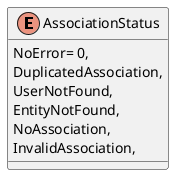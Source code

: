 @startuml
enum AssociationStatus {
    NoError= 0,
    DuplicatedAssociation,
    UserNotFound,
    EntityNotFound,
    NoAssociation,
    InvalidAssociation,
}
@enduml
